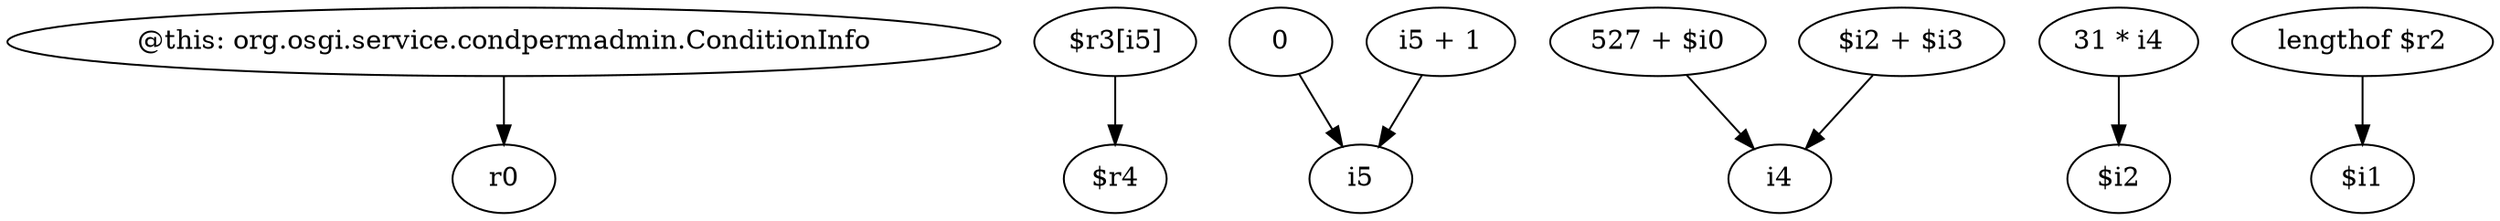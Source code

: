 digraph g {
0[label="@this: org.osgi.service.condpermadmin.ConditionInfo"]
1[label="r0"]
0->1[label=""]
2[label="$r3[i5]"]
3[label="$r4"]
2->3[label=""]
4[label="0"]
5[label="i5"]
4->5[label=""]
6[label="527 + $i0"]
7[label="i4"]
6->7[label=""]
8[label="i5 + 1"]
8->5[label=""]
9[label="31 * i4"]
10[label="$i2"]
9->10[label=""]
11[label="$i2 + $i3"]
11->7[label=""]
12[label="lengthof $r2"]
13[label="$i1"]
12->13[label=""]
}